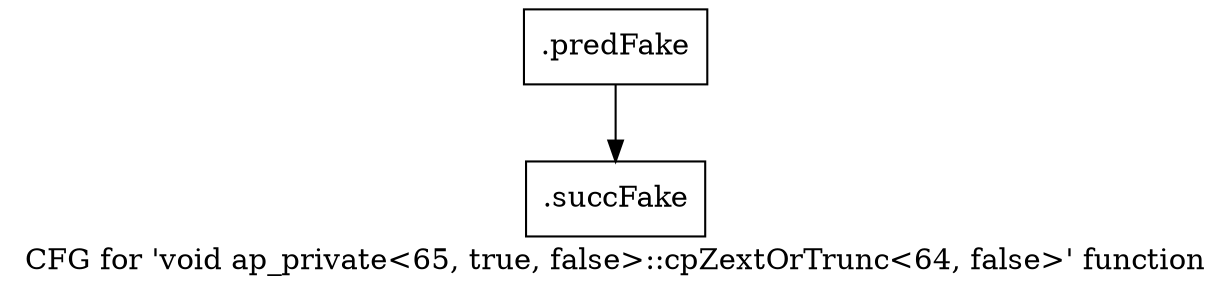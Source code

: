 digraph "CFG for 'void ap_private\<65, true, false\>::cpZextOrTrunc\<64, false\>' function" {
	label="CFG for 'void ap_private\<65, true, false\>::cpZextOrTrunc\<64, false\>' function";

	Node0x5f80210 [shape=record,filename="",linenumber="",label="{.predFake}"];
	Node0x5f80210 -> Node0x630cc50[ callList="" memoryops="" filename="/mnt/xilinx/Vitis_HLS/2021.2/include/etc/ap_private.h" execusionnum="1"];
	Node0x630cc50 [shape=record,filename="/mnt/xilinx/Vitis_HLS/2021.2/include/etc/ap_private.h",linenumber="5508",label="{.succFake}"];
}
